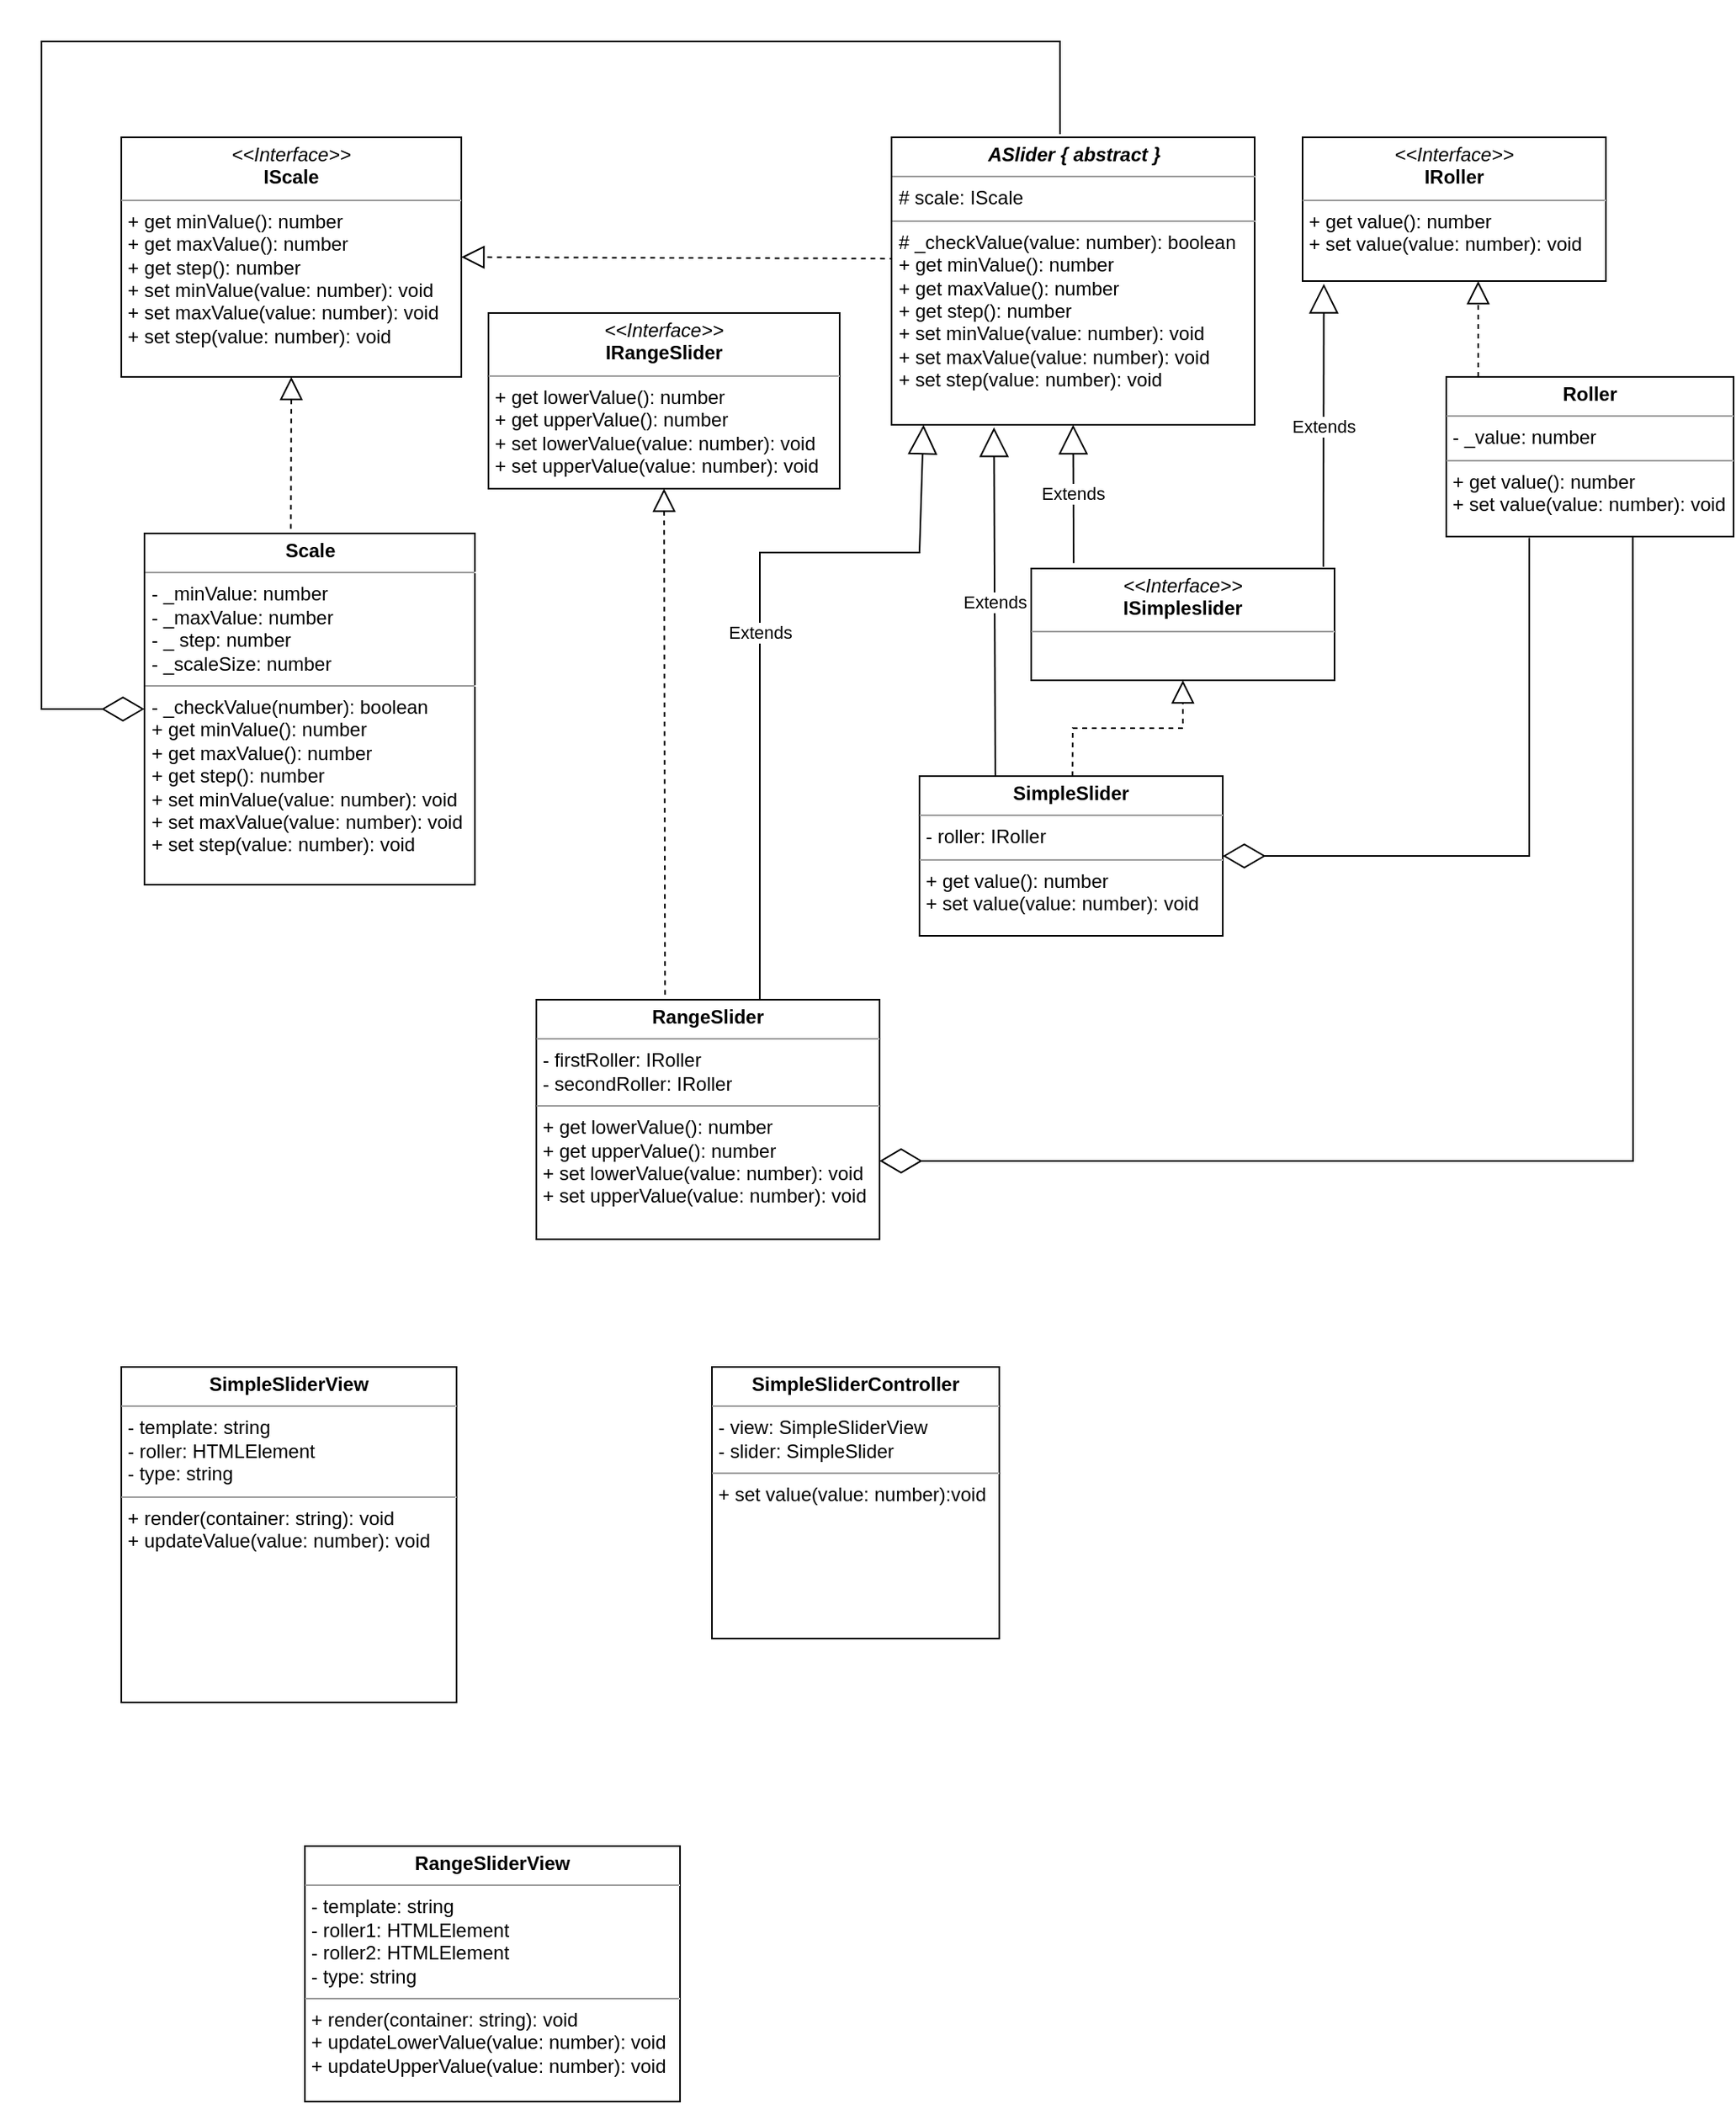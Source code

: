<mxfile version="16.5.2" type="device"><diagram id="C5RBs43oDa-KdzZeNtuy" name="Page-1"><mxGraphModel dx="785" dy="485" grid="1" gridSize="10" guides="1" tooltips="1" connect="1" arrows="1" fold="1" page="1" pageScale="1" pageWidth="827" pageHeight="1169" math="0" shadow="0"><root><mxCell id="WIyWlLk6GJQsqaUBKTNV-0"/><mxCell id="WIyWlLk6GJQsqaUBKTNV-1" parent="WIyWlLk6GJQsqaUBKTNV-0"/><mxCell id="jK5UEUPO-83OL39sEjQH-13" value="&lt;p style=&quot;margin: 0px ; margin-top: 4px ; text-align: center&quot;&gt;&lt;i&gt;&amp;lt;&amp;lt;Interface&amp;gt;&amp;gt;&lt;/i&gt;&lt;br&gt;&lt;b&gt;IRoller&lt;/b&gt;&lt;/p&gt;&lt;hr size=&quot;1&quot;&gt;&lt;p style=&quot;margin: 0px ; margin-left: 4px&quot;&gt;&lt;span&gt;+ get value(): number&lt;/span&gt;&lt;br&gt;&lt;/p&gt;&lt;p style=&quot;margin: 0px 0px 0px 4px&quot;&gt;+ set value(value: number): void&lt;/p&gt;" style="verticalAlign=top;align=left;overflow=fill;fontSize=12;fontFamily=Helvetica;html=1;" parent="WIyWlLk6GJQsqaUBKTNV-1" vertex="1"><mxGeometry x="950" y="740" width="190" height="90" as="geometry"/></mxCell><mxCell id="jK5UEUPO-83OL39sEjQH-14" value="&lt;p style=&quot;margin: 0px ; margin-top: 4px ; text-align: center&quot;&gt;&lt;i&gt;&amp;lt;&amp;lt;Interface&amp;gt;&amp;gt;&lt;/i&gt;&lt;br&gt;&lt;b&gt;IScale&lt;/b&gt;&lt;/p&gt;&lt;hr size=&quot;1&quot;&gt;&lt;p style=&quot;margin: 0px ; margin-left: 4px&quot;&gt;&lt;/p&gt;&lt;p style=&quot;margin: 0px ; margin-left: 4px&quot;&gt;+ get minValue(): number&lt;/p&gt;&lt;p style=&quot;margin: 0px ; margin-left: 4px&quot;&gt;+ get maxValue(): number&lt;br&gt;&lt;/p&gt;&lt;p style=&quot;margin: 0px ; margin-left: 4px&quot;&gt;+ get step(): number&lt;br&gt;&lt;/p&gt;&lt;p style=&quot;margin: 0px ; margin-left: 4px&quot;&gt;+ set minValue(value: number): void&lt;/p&gt;&lt;p style=&quot;margin: 0px ; margin-left: 4px&quot;&gt;+ set maxValue(value: number): void&lt;br&gt;&lt;/p&gt;&lt;p style=&quot;margin: 0px ; margin-left: 4px&quot;&gt;+ set step(value: number): void&lt;br&gt;&lt;/p&gt;" style="verticalAlign=top;align=left;overflow=fill;fontSize=12;fontFamily=Helvetica;html=1;" parent="WIyWlLk6GJQsqaUBKTNV-1" vertex="1"><mxGeometry x="210" y="740" width="213" height="150" as="geometry"/></mxCell><mxCell id="jK5UEUPO-83OL39sEjQH-16" value="&lt;p style=&quot;margin: 0px ; margin-top: 4px ; text-align: center&quot;&gt;&lt;i&gt;&amp;lt;&amp;lt;Interface&amp;gt;&amp;gt;&lt;/i&gt;&lt;br&gt;&lt;b&gt;IRangeSlider&lt;/b&gt;&lt;/p&gt;&lt;hr size=&quot;1&quot;&gt;&lt;p style=&quot;margin: 0px ; margin-left: 4px&quot;&gt;+ get lowerValue(): number&lt;/p&gt;&lt;p style=&quot;margin: 0px ; margin-left: 4px&quot;&gt;+ get upperValue(): number&lt;br&gt;&lt;/p&gt;&lt;p style=&quot;margin: 0px ; margin-left: 4px&quot;&gt;+ set lowerValue(value: number): void&lt;/p&gt;&lt;p style=&quot;margin: 0px ; margin-left: 4px&quot;&gt;+ set upperValue(value: number): void&lt;br&gt;&lt;/p&gt;" style="verticalAlign=top;align=left;overflow=fill;fontSize=12;fontFamily=Helvetica;html=1;" parent="WIyWlLk6GJQsqaUBKTNV-1" vertex="1"><mxGeometry x="440" y="850" width="220" height="110" as="geometry"/></mxCell><mxCell id="jK5UEUPO-83OL39sEjQH-28" value="" style="endArrow=block;dashed=1;endFill=0;endSize=12;html=1;rounded=0;entryX=1;entryY=0.5;entryDx=0;entryDy=0;exitX=0.008;exitY=0.422;exitDx=0;exitDy=0;exitPerimeter=0;" parent="WIyWlLk6GJQsqaUBKTNV-1" source="jK5UEUPO-83OL39sEjQH-49" target="jK5UEUPO-83OL39sEjQH-14" edge="1"><mxGeometry width="160" relative="1" as="geometry"><mxPoint x="700" y="815" as="sourcePoint"/><mxPoint x="830" y="800" as="targetPoint"/></mxGeometry></mxCell><mxCell id="jK5UEUPO-83OL39sEjQH-29" value="&lt;p style=&quot;margin: 0px ; margin-top: 4px ; text-align: center&quot;&gt;&lt;b&gt;RangeSlider&lt;/b&gt;&lt;/p&gt;&lt;hr size=&quot;1&quot;&gt;&lt;p style=&quot;margin: 0px ; margin-left: 4px&quot;&gt;- firstRoller: IRoller&lt;/p&gt;&lt;p style=&quot;margin: 0px ; margin-left: 4px&quot;&gt;- secondRoller: IRoller&lt;/p&gt;&lt;hr size=&quot;1&quot;&gt;&lt;p style=&quot;margin: 0px ; margin-left: 4px&quot;&gt;+ get lowerValue(): number&lt;/p&gt;&lt;p style=&quot;margin: 0px ; margin-left: 4px&quot;&gt;+ get upperValue(): number&lt;/p&gt;&lt;p style=&quot;margin: 0px ; margin-left: 4px&quot;&gt;+ set lowerValue(value: number): void&lt;/p&gt;&lt;p style=&quot;margin: 0px ; margin-left: 4px&quot;&gt;+ set upperValue(value: number): void&lt;/p&gt;" style="verticalAlign=top;align=left;overflow=fill;fontSize=12;fontFamily=Helvetica;html=1;" parent="WIyWlLk6GJQsqaUBKTNV-1" vertex="1"><mxGeometry x="470" y="1280" width="215" height="150" as="geometry"/></mxCell><mxCell id="jK5UEUPO-83OL39sEjQH-30" value="" style="endArrow=block;dashed=1;endFill=0;endSize=12;html=1;rounded=0;exitX=0.375;exitY=-0.021;exitDx=0;exitDy=0;entryX=0.5;entryY=1;entryDx=0;entryDy=0;exitPerimeter=0;" parent="WIyWlLk6GJQsqaUBKTNV-1" source="jK5UEUPO-83OL39sEjQH-29" target="jK5UEUPO-83OL39sEjQH-16" edge="1"><mxGeometry width="160" relative="1" as="geometry"><mxPoint x="210" y="1070" as="sourcePoint"/><mxPoint x="370" y="1070" as="targetPoint"/></mxGeometry></mxCell><mxCell id="jK5UEUPO-83OL39sEjQH-31" value="Extends" style="endArrow=block;endSize=16;endFill=0;html=1;rounded=0;exitX=0.651;exitY=0;exitDx=0;exitDy=0;entryX=0.088;entryY=1;entryDx=0;entryDy=0;entryPerimeter=0;exitPerimeter=0;" parent="WIyWlLk6GJQsqaUBKTNV-1" source="jK5UEUPO-83OL39sEjQH-29" target="jK5UEUPO-83OL39sEjQH-49" edge="1"><mxGeometry width="160" relative="1" as="geometry"><mxPoint x="500" y="1180" as="sourcePoint"/><mxPoint x="771.06" y="891.95" as="targetPoint"/><Array as="points"><mxPoint x="610" y="1000"/><mxPoint x="710" y="1000"/></Array></mxGeometry></mxCell><mxCell id="jK5UEUPO-83OL39sEjQH-32" value="&lt;p style=&quot;margin: 0px ; margin-top: 4px ; text-align: center&quot;&gt;&lt;b&gt;Roller&lt;/b&gt;&lt;/p&gt;&lt;hr size=&quot;1&quot;&gt;&lt;p style=&quot;margin: 0px ; margin-left: 4px&quot;&gt;- _value: number&lt;/p&gt;&lt;hr size=&quot;1&quot;&gt;&lt;p style=&quot;margin: 0px ; margin-left: 4px&quot;&gt;+ get value(): number&lt;/p&gt;&lt;p style=&quot;margin: 0px ; margin-left: 4px&quot;&gt;+ set value(value: number): void&lt;/p&gt;" style="verticalAlign=top;align=left;overflow=fill;fontSize=12;fontFamily=Helvetica;html=1;" parent="WIyWlLk6GJQsqaUBKTNV-1" vertex="1"><mxGeometry x="1040" y="890" width="180" height="100" as="geometry"/></mxCell><mxCell id="jK5UEUPO-83OL39sEjQH-33" value="&lt;p style=&quot;margin: 0px ; margin-top: 4px ; text-align: center&quot;&gt;&lt;b&gt;Scale&lt;/b&gt;&lt;/p&gt;&lt;hr size=&quot;1&quot;&gt;&lt;p style=&quot;margin: 0px ; margin-left: 4px&quot;&gt;- _minValue: number&lt;/p&gt;&lt;p style=&quot;margin: 0px ; margin-left: 4px&quot;&gt;- _maxValue: number&lt;/p&gt;&lt;p style=&quot;margin: 0px ; margin-left: 4px&quot;&gt;- _ step: number&lt;/p&gt;&lt;p style=&quot;margin: 0px ; margin-left: 4px&quot;&gt;- _scaleSize: number&lt;/p&gt;&lt;hr size=&quot;1&quot;&gt;&lt;p style=&quot;margin: 0px 0px 0px 4px&quot;&gt;- _checkValue(number): boolean&lt;/p&gt;&lt;p style=&quot;margin: 0px 0px 0px 4px&quot;&gt;+ get minValue(): number&lt;/p&gt;&lt;p style=&quot;margin: 0px 0px 0px 4px&quot;&gt;+ get maxValue(): number&lt;br&gt;&lt;/p&gt;&lt;p style=&quot;margin: 0px 0px 0px 4px&quot;&gt;+ get step(): number&lt;br&gt;&lt;/p&gt;&lt;p style=&quot;margin: 0px 0px 0px 4px&quot;&gt;+ set minValue(value: number): void&lt;/p&gt;&lt;p style=&quot;margin: 0px 0px 0px 4px&quot;&gt;+ set maxValue(value: number): void&lt;br&gt;&lt;/p&gt;&lt;p style=&quot;margin: 0px 0px 0px 4px&quot;&gt;+ set step(value: number): void&lt;/p&gt;" style="verticalAlign=top;align=left;overflow=fill;fontSize=12;fontFamily=Helvetica;html=1;" parent="WIyWlLk6GJQsqaUBKTNV-1" vertex="1"><mxGeometry x="224.5" y="988" width="207" height="220" as="geometry"/></mxCell><mxCell id="jK5UEUPO-83OL39sEjQH-34" value="" style="endArrow=block;dashed=1;endFill=0;endSize=12;html=1;rounded=0;" parent="WIyWlLk6GJQsqaUBKTNV-1" edge="1"><mxGeometry width="160" relative="1" as="geometry"><mxPoint x="1060" y="890" as="sourcePoint"/><mxPoint x="1060" y="830" as="targetPoint"/></mxGeometry></mxCell><mxCell id="jK5UEUPO-83OL39sEjQH-35" value="" style="endArrow=block;dashed=1;endFill=0;endSize=12;html=1;rounded=0;exitX=0.443;exitY=-0.013;exitDx=0;exitDy=0;entryX=0.5;entryY=1;entryDx=0;entryDy=0;exitPerimeter=0;" parent="WIyWlLk6GJQsqaUBKTNV-1" source="jK5UEUPO-83OL39sEjQH-33" target="jK5UEUPO-83OL39sEjQH-14" edge="1"><mxGeometry width="160" relative="1" as="geometry"><mxPoint x="103" y="980" as="sourcePoint"/><mxPoint x="208" y="850" as="targetPoint"/></mxGeometry></mxCell><mxCell id="jK5UEUPO-83OL39sEjQH-36" value="&lt;p style=&quot;margin: 0px ; margin-top: 4px ; text-align: center&quot;&gt;&lt;b&gt;SimpleSlider&lt;/b&gt;&lt;/p&gt;&lt;hr size=&quot;1&quot;&gt;&lt;p style=&quot;margin: 0px ; margin-left: 4px&quot;&gt;- roller: IRoller&lt;/p&gt;&lt;hr size=&quot;1&quot;&gt;&lt;p style=&quot;margin: 0px ; margin-left: 4px&quot;&gt;+ get value(): number&lt;/p&gt;&lt;p style=&quot;margin: 0px ; margin-left: 4px&quot;&gt;+ set value(value: number): void&lt;/p&gt;" style="verticalAlign=top;align=left;overflow=fill;fontSize=12;fontFamily=Helvetica;html=1;" parent="WIyWlLk6GJQsqaUBKTNV-1" vertex="1"><mxGeometry x="710" y="1140" width="190" height="100" as="geometry"/></mxCell><mxCell id="jK5UEUPO-83OL39sEjQH-42" value="" style="endArrow=diamondThin;endFill=0;endSize=24;html=1;rounded=0;entryX=1;entryY=0.673;entryDx=0;entryDy=0;entryPerimeter=0;exitX=0.649;exitY=1;exitDx=0;exitDy=0;exitPerimeter=0;" parent="WIyWlLk6GJQsqaUBKTNV-1" source="jK5UEUPO-83OL39sEjQH-32" target="jK5UEUPO-83OL39sEjQH-29" edge="1"><mxGeometry width="160" relative="1" as="geometry"><mxPoint x="1120" y="1020" as="sourcePoint"/><mxPoint x="970" y="1160" as="targetPoint"/><Array as="points"><mxPoint x="1157" y="1381"/></Array></mxGeometry></mxCell><mxCell id="jK5UEUPO-83OL39sEjQH-43" value="" style="endArrow=diamondThin;endFill=0;endSize=24;html=1;rounded=0;entryX=1;entryY=0.5;entryDx=0;entryDy=0;exitX=0.289;exitY=1.007;exitDx=0;exitDy=0;exitPerimeter=0;" parent="WIyWlLk6GJQsqaUBKTNV-1" source="jK5UEUPO-83OL39sEjQH-32" target="jK5UEUPO-83OL39sEjQH-36" edge="1"><mxGeometry width="160" relative="1" as="geometry"><mxPoint x="1040" y="1070" as="sourcePoint"/><mxPoint x="1200" y="1070" as="targetPoint"/><Array as="points"><mxPoint x="1092" y="1190"/></Array></mxGeometry></mxCell><mxCell id="jK5UEUPO-83OL39sEjQH-49" value="&lt;p style=&quot;margin: 0px ; margin-top: 4px ; text-align: center&quot;&gt;&lt;b&gt;&lt;i&gt;ASlider { abstract }&lt;/i&gt;&lt;/b&gt;&lt;br&gt;&lt;/p&gt;&lt;hr size=&quot;1&quot;&gt;&lt;p style=&quot;margin: 0px ; margin-left: 4px&quot;&gt;# scale: IScale&lt;/p&gt;&lt;hr size=&quot;1&quot;&gt;&lt;p style=&quot;margin: 0px 0px 0px 4px&quot;&gt;# _checkValue(value: number): boolean&lt;/p&gt;&lt;p style=&quot;margin: 0px 0px 0px 4px&quot;&gt;+ get minValue(): number&lt;/p&gt;&lt;p style=&quot;margin: 0px 0px 0px 4px&quot;&gt;+ get maxValue(): number&lt;br&gt;&lt;/p&gt;&lt;p style=&quot;margin: 0px 0px 0px 4px&quot;&gt;+ get step(): number&lt;br&gt;&lt;/p&gt;&lt;p style=&quot;margin: 0px 0px 0px 4px&quot;&gt;+ set minValue(value: number): void&lt;/p&gt;&lt;p style=&quot;margin: 0px 0px 0px 4px&quot;&gt;+ set maxValue(value: number): void&lt;br&gt;&lt;/p&gt;&lt;p style=&quot;margin: 0px 0px 0px 4px&quot;&gt;+ set step(value: number): void&lt;/p&gt;" style="verticalAlign=top;align=left;overflow=fill;fontSize=12;fontFamily=Helvetica;html=1;" parent="WIyWlLk6GJQsqaUBKTNV-1" vertex="1"><mxGeometry x="692.5" y="740" width="227.5" height="180" as="geometry"/></mxCell><mxCell id="jK5UEUPO-83OL39sEjQH-50" value="" style="endArrow=diamondThin;endFill=0;endSize=24;html=1;rounded=0;entryX=0;entryY=0.5;entryDx=0;entryDy=0;exitX=0.464;exitY=-0.011;exitDx=0;exitDy=0;exitPerimeter=0;" parent="WIyWlLk6GJQsqaUBKTNV-1" source="jK5UEUPO-83OL39sEjQH-49" target="jK5UEUPO-83OL39sEjQH-33" edge="1"><mxGeometry width="160" relative="1" as="geometry"><mxPoint x="692.5" y="620" as="sourcePoint"/><mxPoint x="527.46" y="696" as="targetPoint"/><Array as="points"><mxPoint x="798" y="680"/><mxPoint x="160" y="680"/><mxPoint x="160" y="1098"/></Array></mxGeometry></mxCell><mxCell id="HZlu1AVIKru4Ona0jqOv-2" value="&lt;p style=&quot;margin: 0px ; margin-top: 4px ; text-align: center&quot;&gt;&lt;b&gt;SimpleSliderView&lt;/b&gt;&lt;/p&gt;&lt;hr size=&quot;1&quot;&gt;&lt;p style=&quot;margin: 0px ; margin-left: 4px&quot;&gt;- template: string&lt;/p&gt;&lt;p style=&quot;margin: 0px 0px 0px 4px&quot;&gt;- roller: HTMLElement&lt;br&gt;&lt;/p&gt;&lt;p style=&quot;margin: 0px 0px 0px 4px&quot;&gt;- type: string&lt;/p&gt;&lt;hr size=&quot;1&quot;&gt;&lt;p style=&quot;margin: 0px ; margin-left: 4px&quot;&gt;+ render(container: string): void&lt;/p&gt;&lt;p style=&quot;margin: 0px ; margin-left: 4px&quot;&gt;+ updateValue(value: number): void&lt;/p&gt;" style="verticalAlign=top;align=left;overflow=fill;fontSize=12;fontFamily=Helvetica;html=1;" vertex="1" parent="WIyWlLk6GJQsqaUBKTNV-1"><mxGeometry x="210" y="1510" width="210" height="210" as="geometry"/></mxCell><mxCell id="HZlu1AVIKru4Ona0jqOv-3" value="&lt;p style=&quot;margin: 0px ; margin-top: 4px ; text-align: center&quot;&gt;&lt;b&gt;SimpleSliderController&lt;/b&gt;&lt;/p&gt;&lt;hr size=&quot;1&quot;&gt;&lt;p style=&quot;margin: 0px ; margin-left: 4px&quot;&gt;- view: SimpleSliderView&lt;/p&gt;&lt;p style=&quot;margin: 0px ; margin-left: 4px&quot;&gt;- slider: SimpleSlider&lt;/p&gt;&lt;hr size=&quot;1&quot;&gt;&lt;p style=&quot;margin: 0px ; margin-left: 4px&quot;&gt;+ set value(value: number):void&lt;/p&gt;" style="verticalAlign=top;align=left;overflow=fill;fontSize=12;fontFamily=Helvetica;html=1;" vertex="1" parent="WIyWlLk6GJQsqaUBKTNV-1"><mxGeometry x="580" y="1510" width="180" height="170" as="geometry"/></mxCell><mxCell id="HZlu1AVIKru4Ona0jqOv-4" value="&lt;p style=&quot;margin: 0px ; margin-top: 4px ; text-align: center&quot;&gt;&lt;b&gt;RangeSliderView&lt;/b&gt;&lt;/p&gt;&lt;hr size=&quot;1&quot;&gt;&lt;p style=&quot;margin: 0px ; margin-left: 4px&quot;&gt;- template: string&lt;/p&gt;&lt;p style=&quot;margin: 0px 0px 0px 4px&quot;&gt;- roller1: HTMLElement&lt;br&gt;&lt;/p&gt;&lt;p style=&quot;margin: 0px 0px 0px 4px&quot;&gt;- roller2: HTMLElement&lt;br&gt;&lt;/p&gt;&lt;p style=&quot;margin: 0px 0px 0px 4px&quot;&gt;- type: string&lt;/p&gt;&lt;hr size=&quot;1&quot;&gt;&lt;p style=&quot;margin: 0px ; margin-left: 4px&quot;&gt;+ render(container: string): void&lt;/p&gt;&lt;p style=&quot;margin: 0px 0px 0px 4px&quot;&gt;+ updateLowerValue(value: number): void&lt;/p&gt;&lt;p style=&quot;margin: 0px 0px 0px 4px&quot;&gt;+ updateUpperValue(value: number): void&lt;/p&gt;" style="verticalAlign=top;align=left;overflow=fill;fontSize=12;fontFamily=Helvetica;html=1;" vertex="1" parent="WIyWlLk6GJQsqaUBKTNV-1"><mxGeometry x="325" y="1810" width="235" height="160" as="geometry"/></mxCell><mxCell id="HZlu1AVIKru4Ona0jqOv-5" value="&lt;p style=&quot;margin: 0px ; margin-top: 4px ; text-align: center&quot;&gt;&lt;i&gt;&amp;lt;&amp;lt;Interface&amp;gt;&amp;gt;&lt;/i&gt;&lt;br&gt;&lt;b&gt;ISimpleslider&lt;/b&gt;&lt;/p&gt;&lt;hr size=&quot;1&quot;&gt;&lt;p style=&quot;margin: 0px ; margin-left: 4px&quot;&gt;&lt;br&gt;&lt;/p&gt;" style="verticalAlign=top;align=left;overflow=fill;fontSize=12;fontFamily=Helvetica;html=1;" vertex="1" parent="WIyWlLk6GJQsqaUBKTNV-1"><mxGeometry x="780" y="1010" width="190" height="70" as="geometry"/></mxCell><mxCell id="HZlu1AVIKru4Ona0jqOv-7" value="" style="endArrow=block;dashed=1;endFill=0;endSize=12;html=1;rounded=0;exitX=0.444;exitY=0;exitDx=0;exitDy=0;exitPerimeter=0;entryX=0.5;entryY=1;entryDx=0;entryDy=0;" edge="1" parent="WIyWlLk6GJQsqaUBKTNV-1" target="HZlu1AVIKru4Ona0jqOv-5"><mxGeometry width="160" relative="1" as="geometry"><mxPoint x="805.83" y="1140" as="sourcePoint"/><mxPoint x="805.91" y="1080" as="targetPoint"/><Array as="points"><mxPoint x="806" y="1110"/><mxPoint x="875" y="1110"/></Array></mxGeometry></mxCell><mxCell id="HZlu1AVIKru4Ona0jqOv-8" value="Extends" style="endArrow=block;endSize=16;endFill=0;html=1;rounded=0;entryX=0.5;entryY=1;entryDx=0;entryDy=0;exitX=0.14;exitY=-0.048;exitDx=0;exitDy=0;exitPerimeter=0;" edge="1" parent="WIyWlLk6GJQsqaUBKTNV-1" source="HZlu1AVIKru4Ona0jqOv-5" target="jK5UEUPO-83OL39sEjQH-49"><mxGeometry width="160" relative="1" as="geometry"><mxPoint x="810" y="970" as="sourcePoint"/><mxPoint x="970" y="970" as="targetPoint"/></mxGeometry></mxCell><mxCell id="HZlu1AVIKru4Ona0jqOv-9" value="Extends" style="endArrow=block;endSize=16;endFill=0;html=1;rounded=0;entryX=0.07;entryY=1.019;entryDx=0;entryDy=0;entryPerimeter=0;" edge="1" parent="WIyWlLk6GJQsqaUBKTNV-1" target="jK5UEUPO-83OL39sEjQH-13"><mxGeometry width="160" relative="1" as="geometry"><mxPoint x="963" y="1009" as="sourcePoint"/><mxPoint x="816.25" y="930" as="targetPoint"/></mxGeometry></mxCell><mxCell id="HZlu1AVIKru4Ona0jqOv-10" value="Extends" style="endArrow=block;endSize=16;endFill=0;html=1;rounded=0;entryX=0.282;entryY=1.009;entryDx=0;entryDy=0;exitX=0.25;exitY=0;exitDx=0;exitDy=0;entryPerimeter=0;" edge="1" parent="WIyWlLk6GJQsqaUBKTNV-1" source="jK5UEUPO-83OL39sEjQH-36" target="jK5UEUPO-83OL39sEjQH-49"><mxGeometry width="160" relative="1" as="geometry"><mxPoint x="816.6" y="1016.64" as="sourcePoint"/><mxPoint x="816.25" y="930" as="targetPoint"/></mxGeometry></mxCell></root></mxGraphModel></diagram></mxfile>